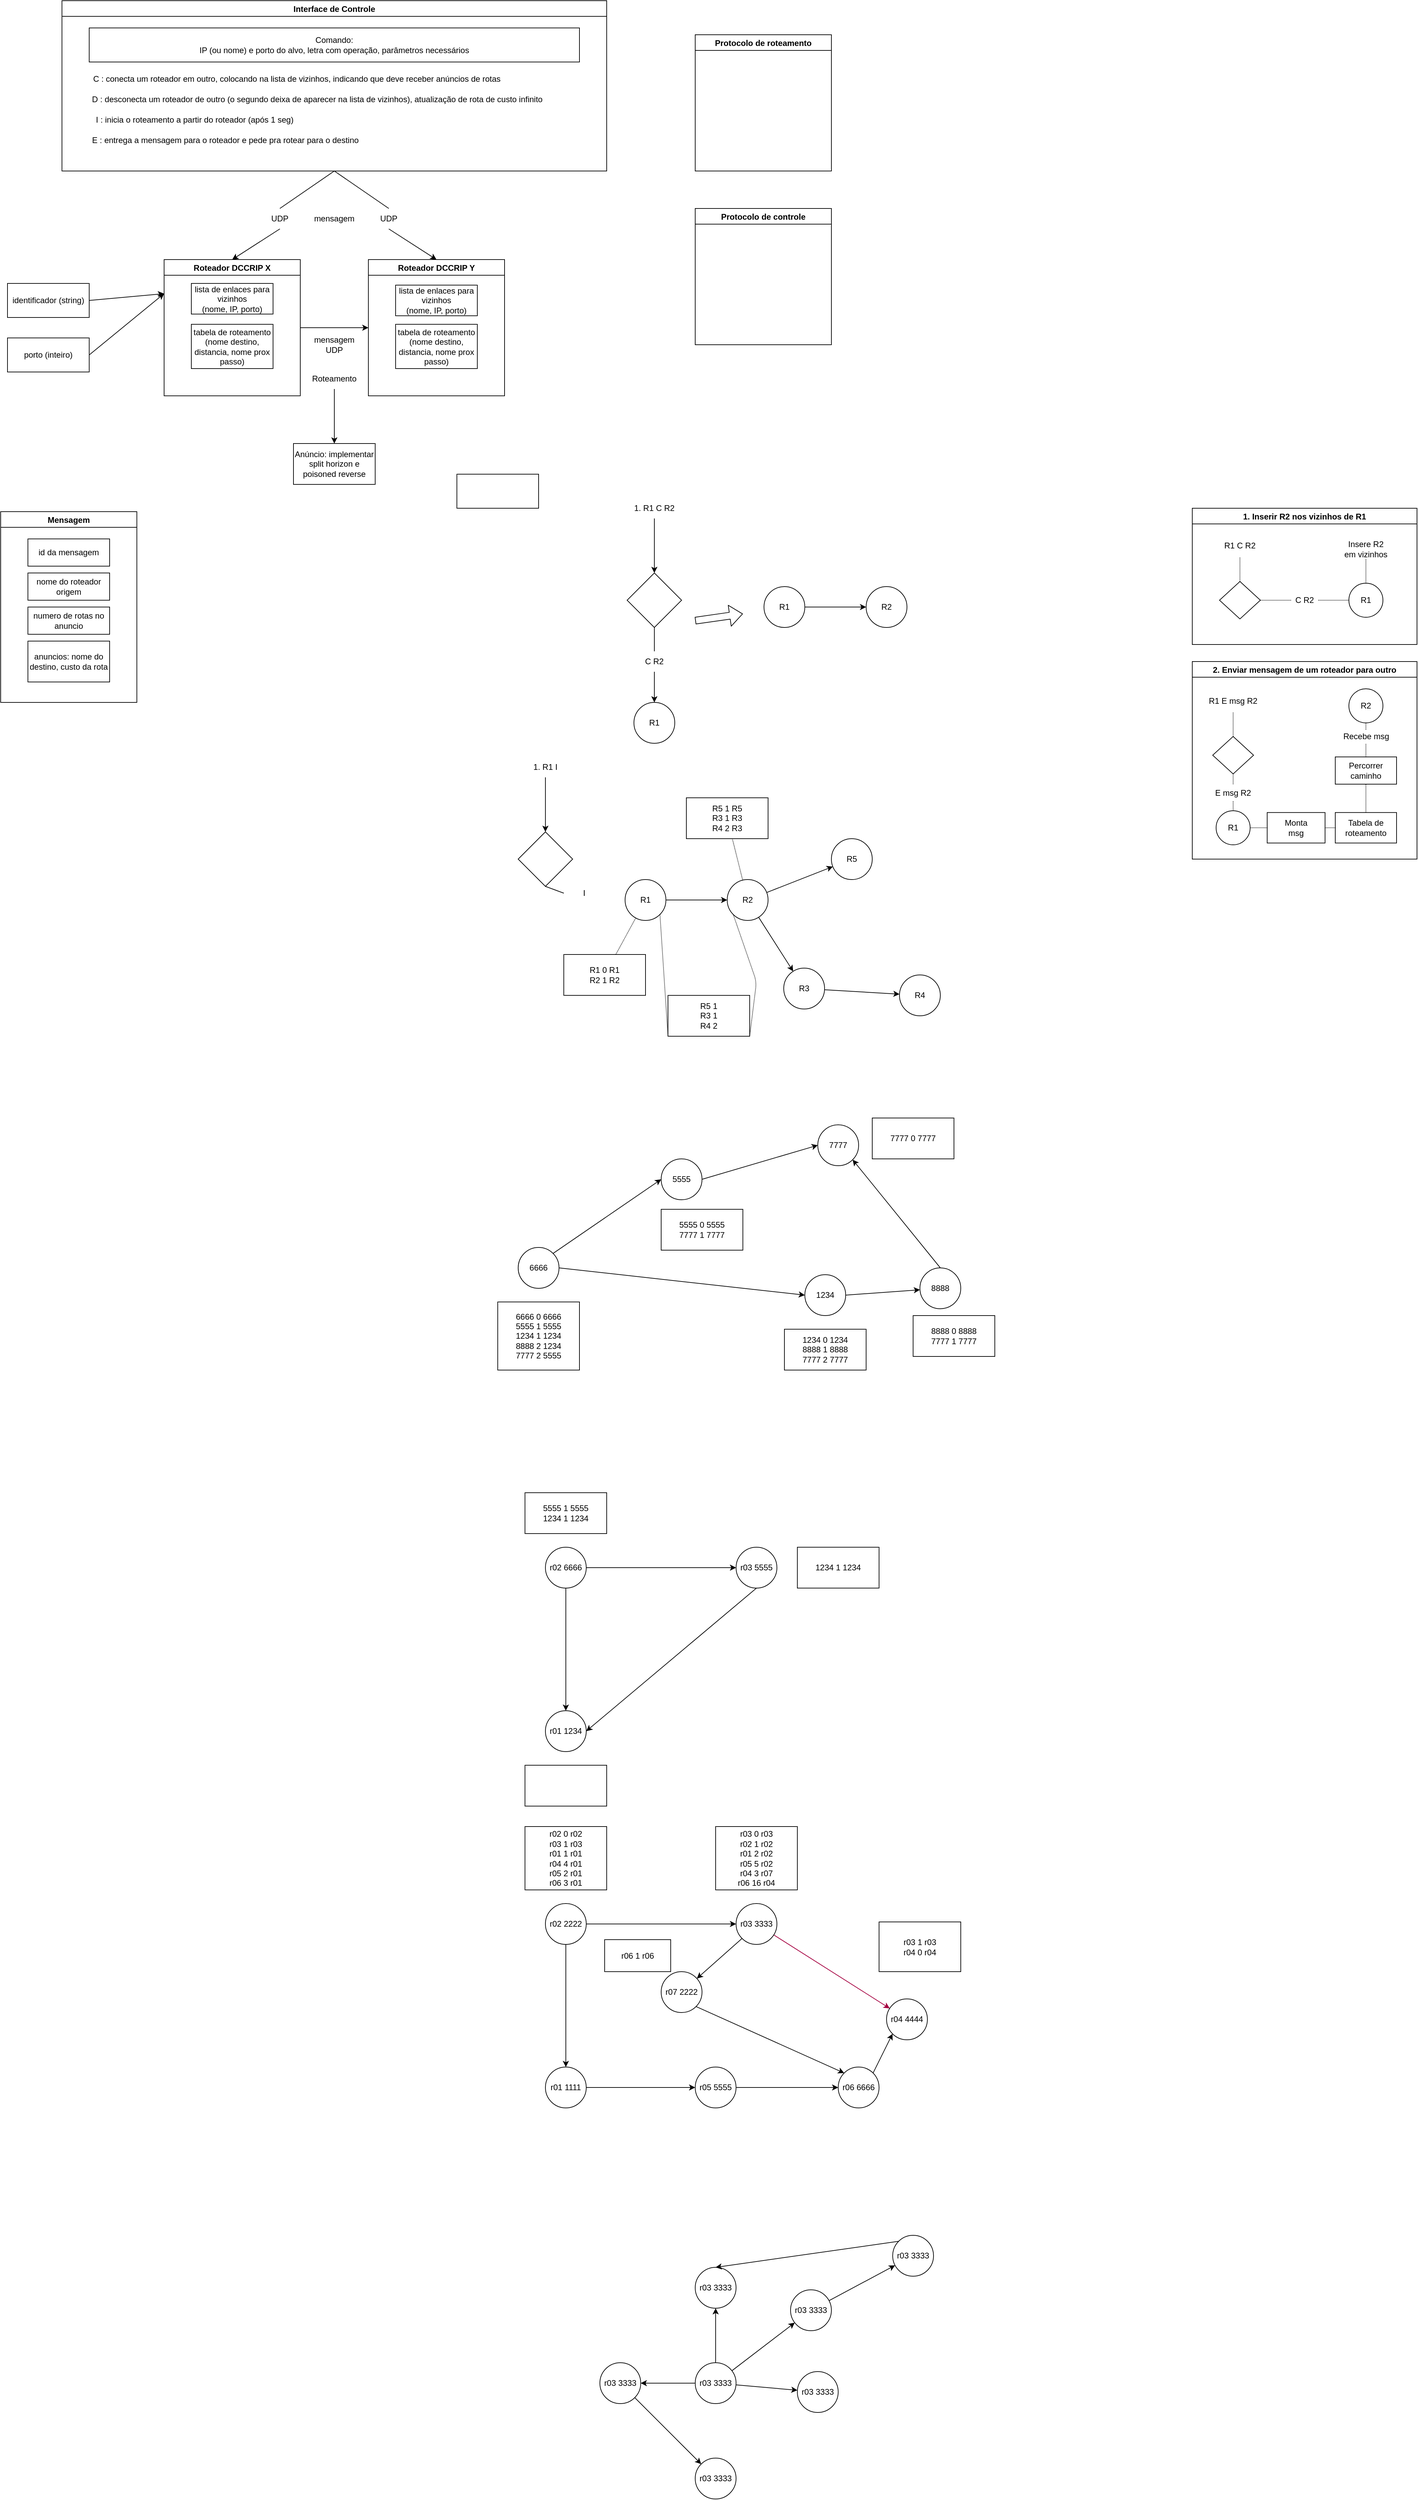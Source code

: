 <mxfile>
    <diagram id="mGNS0_z790fEsQeWo3U5" name="Página-1">
        <mxGraphModel dx="1586" dy="1655" grid="1" gridSize="10" guides="1" tooltips="1" connect="1" arrows="1" fold="1" page="1" pageScale="1" pageWidth="827" pageHeight="1169" math="0" shadow="0">
            <root>
                <mxCell id="0"/>
                <mxCell id="1" parent="0"/>
                <mxCell id="5" style="edgeStyle=none;html=1;exitX=0.5;exitY=1;exitDx=0;exitDy=0;entryX=0.5;entryY=0;entryDx=0;entryDy=0;startArrow=none;" parent="1" source="8" target="3" edge="1">
                    <mxGeometry relative="1" as="geometry"/>
                </mxCell>
                <mxCell id="6" style="edgeStyle=none;html=1;exitX=0.5;exitY=1;exitDx=0;exitDy=0;entryX=0.5;entryY=0;entryDx=0;entryDy=0;startArrow=none;" parent="1" source="10" target="4" edge="1">
                    <mxGeometry relative="1" as="geometry"/>
                </mxCell>
                <mxCell id="2" value="Interface de Controle" style="swimlane;" parent="1" vertex="1">
                    <mxGeometry y="-20" width="800" height="250" as="geometry"/>
                </mxCell>
                <mxCell id="37" value="C : conecta um roteador em outro, colocando na lista de vizinhos, indicando que deve receber anúncios de rotas" style="text;html=1;strokeColor=none;fillColor=none;align=center;verticalAlign=middle;whiteSpace=wrap;rounded=0;" parent="2" vertex="1">
                    <mxGeometry x="40" y="100" width="610" height="30" as="geometry"/>
                </mxCell>
                <mxCell id="38" value="D : desconecta um roteador de outro (o segundo deixa de aparecer na lista de vizinhos), atualização de rota de custo infinito" style="text;html=1;strokeColor=none;fillColor=none;align=center;verticalAlign=middle;whiteSpace=wrap;rounded=0;" parent="2" vertex="1">
                    <mxGeometry x="30" y="130" width="690" height="30" as="geometry"/>
                </mxCell>
                <mxCell id="39" value="I : inicia o roteamento a partir do roteador (após 1 seg)" style="text;html=1;strokeColor=none;fillColor=none;align=center;verticalAlign=middle;whiteSpace=wrap;rounded=0;" parent="2" vertex="1">
                    <mxGeometry x="30" y="160" width="330" height="30" as="geometry"/>
                </mxCell>
                <mxCell id="36" value="Comando:&lt;br&gt;IP (ou nome) e porto do alvo, letra com operação, parâmetros necessários" style="rounded=0;whiteSpace=wrap;html=1;" parent="2" vertex="1">
                    <mxGeometry x="40" y="40" width="720" height="50" as="geometry"/>
                </mxCell>
                <mxCell id="40" value="E : entrega a mensagem para o roteador e pede pra rotear para o destino" style="text;html=1;strokeColor=none;fillColor=none;align=center;verticalAlign=middle;whiteSpace=wrap;rounded=0;" parent="2" vertex="1">
                    <mxGeometry x="40" y="190" width="400" height="30" as="geometry"/>
                </mxCell>
                <mxCell id="12" style="edgeStyle=none;html=1;exitX=1;exitY=0.5;exitDx=0;exitDy=0;entryX=0;entryY=0.5;entryDx=0;entryDy=0;" parent="1" source="3" target="4" edge="1">
                    <mxGeometry relative="1" as="geometry"/>
                </mxCell>
                <mxCell id="3" value="Roteador DCCRIP X" style="swimlane;" parent="1" vertex="1">
                    <mxGeometry x="150" y="360" width="200" height="200" as="geometry"/>
                </mxCell>
                <mxCell id="21" value="lista de enlaces para vizinhos&lt;br&gt;(nome, IP, porto)" style="rounded=0;whiteSpace=wrap;html=1;" parent="3" vertex="1">
                    <mxGeometry x="40" y="35" width="120" height="45" as="geometry"/>
                </mxCell>
                <mxCell id="23" value="tabela de roteamento (nome destino, distancia, nome prox passo)" style="rounded=0;whiteSpace=wrap;html=1;" parent="3" vertex="1">
                    <mxGeometry x="40" y="95" width="120" height="65" as="geometry"/>
                </mxCell>
                <mxCell id="4" value="Roteador DCCRIP Y" style="swimlane;" parent="1" vertex="1">
                    <mxGeometry x="450" y="360" width="200" height="200" as="geometry"/>
                </mxCell>
                <mxCell id="22" value="lista de enlaces para vizinhos&lt;br&gt;(nome, IP, porto)" style="rounded=0;whiteSpace=wrap;html=1;" parent="4" vertex="1">
                    <mxGeometry x="40" y="37.5" width="120" height="45" as="geometry"/>
                </mxCell>
                <mxCell id="27" value="tabela de roteamento (nome destino, distancia, nome prox passo)" style="rounded=0;whiteSpace=wrap;html=1;" parent="4" vertex="1">
                    <mxGeometry x="40" y="95" width="120" height="65" as="geometry"/>
                </mxCell>
                <mxCell id="8" value="UDP" style="text;html=1;strokeColor=none;fillColor=none;align=center;verticalAlign=middle;whiteSpace=wrap;rounded=0;" parent="1" vertex="1">
                    <mxGeometry x="290" y="285" width="60" height="30" as="geometry"/>
                </mxCell>
                <mxCell id="9" value="" style="edgeStyle=none;html=1;exitX=0.5;exitY=1;exitDx=0;exitDy=0;entryX=0.5;entryY=0;entryDx=0;entryDy=0;endArrow=none;" parent="1" source="2" target="8" edge="1">
                    <mxGeometry relative="1" as="geometry">
                        <mxPoint x="400" y="230" as="sourcePoint"/>
                        <mxPoint x="250" y="360" as="targetPoint"/>
                    </mxGeometry>
                </mxCell>
                <mxCell id="10" value="UDP" style="text;html=1;strokeColor=none;fillColor=none;align=center;verticalAlign=middle;whiteSpace=wrap;rounded=0;" parent="1" vertex="1">
                    <mxGeometry x="450" y="285" width="60" height="30" as="geometry"/>
                </mxCell>
                <mxCell id="11" value="" style="edgeStyle=none;html=1;exitX=0.5;exitY=1;exitDx=0;exitDy=0;entryX=0.5;entryY=0;entryDx=0;entryDy=0;endArrow=none;" parent="1" source="2" target="10" edge="1">
                    <mxGeometry relative="1" as="geometry">
                        <mxPoint x="400" y="230" as="sourcePoint"/>
                        <mxPoint x="550" y="360" as="targetPoint"/>
                    </mxGeometry>
                </mxCell>
                <mxCell id="13" value="Mensagem" style="swimlane;" parent="1" vertex="1">
                    <mxGeometry x="-90" y="730" width="200" height="280" as="geometry"/>
                </mxCell>
                <mxCell id="14" value="id da mensagem" style="rounded=0;whiteSpace=wrap;html=1;" parent="13" vertex="1">
                    <mxGeometry x="40" y="40" width="120" height="40" as="geometry"/>
                </mxCell>
                <mxCell id="31" value="nome do roteador origem" style="rounded=0;whiteSpace=wrap;html=1;" parent="13" vertex="1">
                    <mxGeometry x="40" y="90" width="120" height="40" as="geometry"/>
                </mxCell>
                <mxCell id="32" value="numero de rotas no anuncio" style="rounded=0;whiteSpace=wrap;html=1;" parent="13" vertex="1">
                    <mxGeometry x="40" y="140" width="120" height="40" as="geometry"/>
                </mxCell>
                <mxCell id="33" value="anuncios: nome do destino, custo da rota" style="rounded=0;whiteSpace=wrap;html=1;" parent="13" vertex="1">
                    <mxGeometry x="40" y="190" width="120" height="60" as="geometry"/>
                </mxCell>
                <mxCell id="25" style="edgeStyle=none;html=1;exitX=1;exitY=0.5;exitDx=0;exitDy=0;entryX=0;entryY=0.25;entryDx=0;entryDy=0;" parent="1" source="16" target="3" edge="1">
                    <mxGeometry relative="1" as="geometry"/>
                </mxCell>
                <mxCell id="16" value="identificador (string)" style="rounded=0;whiteSpace=wrap;html=1;" parent="1" vertex="1">
                    <mxGeometry x="-80" y="395" width="120" height="50" as="geometry"/>
                </mxCell>
                <mxCell id="26" style="edgeStyle=none;html=1;exitX=1;exitY=0.5;exitDx=0;exitDy=0;entryX=0;entryY=0.25;entryDx=0;entryDy=0;" parent="1" source="17" target="3" edge="1">
                    <mxGeometry relative="1" as="geometry">
                        <mxPoint x="110" y="470" as="targetPoint"/>
                    </mxGeometry>
                </mxCell>
                <mxCell id="17" value="porto (inteiro)" style="rounded=0;whiteSpace=wrap;html=1;" parent="1" vertex="1">
                    <mxGeometry x="-80" y="475" width="120" height="50" as="geometry"/>
                </mxCell>
                <mxCell id="18" value="mensagem" style="text;html=1;strokeColor=none;fillColor=none;align=center;verticalAlign=middle;whiteSpace=wrap;rounded=0;" parent="1" vertex="1">
                    <mxGeometry x="360" y="285" width="80" height="30" as="geometry"/>
                </mxCell>
                <mxCell id="19" value="mensagem&lt;br&gt;UDP" style="text;html=1;strokeColor=none;fillColor=none;align=center;verticalAlign=middle;whiteSpace=wrap;rounded=0;" parent="1" vertex="1">
                    <mxGeometry x="360" y="470" width="80" height="30" as="geometry"/>
                </mxCell>
                <mxCell id="29" style="edgeStyle=none;html=1;exitX=0.5;exitY=1;exitDx=0;exitDy=0;entryX=0.5;entryY=0;entryDx=0;entryDy=0;" parent="1" source="28" target="30" edge="1">
                    <mxGeometry relative="1" as="geometry">
                        <mxPoint x="400" y="650" as="targetPoint"/>
                    </mxGeometry>
                </mxCell>
                <mxCell id="28" value="Roteamento" style="text;html=1;strokeColor=none;fillColor=none;align=center;verticalAlign=middle;whiteSpace=wrap;rounded=0;" parent="1" vertex="1">
                    <mxGeometry x="370" y="520" width="60" height="30" as="geometry"/>
                </mxCell>
                <mxCell id="30" value="Anúncio: implementar split horizon e poisoned reverse" style="rounded=0;whiteSpace=wrap;html=1;" parent="1" vertex="1">
                    <mxGeometry x="340" y="630" width="120" height="60" as="geometry"/>
                </mxCell>
                <mxCell id="34" value="Protocolo de roteamento" style="swimlane;" parent="1" vertex="1">
                    <mxGeometry x="930" y="30" width="200" height="200" as="geometry"/>
                </mxCell>
                <mxCell id="35" value="Protocolo de controle" style="swimlane;" parent="1" vertex="1">
                    <mxGeometry x="930" y="285" width="200" height="200" as="geometry"/>
                </mxCell>
                <mxCell id="51" value="" style="rounded=0;whiteSpace=wrap;html=1;" parent="1" vertex="1">
                    <mxGeometry x="580" y="675" width="120" height="50" as="geometry"/>
                </mxCell>
                <mxCell id="52" value="R1" style="ellipse;whiteSpace=wrap;html=1;aspect=fixed;" parent="1" vertex="1">
                    <mxGeometry x="840" y="1010" width="60" height="60" as="geometry"/>
                </mxCell>
                <mxCell id="57" style="edgeStyle=none;html=1;exitX=0.5;exitY=1;exitDx=0;exitDy=0;entryX=0.5;entryY=0;entryDx=0;entryDy=0;startArrow=none;" parent="1" source="60" target="52" edge="1">
                    <mxGeometry relative="1" as="geometry"/>
                </mxCell>
                <mxCell id="54" value="" style="rhombus;whiteSpace=wrap;html=1;" parent="1" vertex="1">
                    <mxGeometry x="830" y="820" width="80" height="80" as="geometry"/>
                </mxCell>
                <mxCell id="59" style="edgeStyle=none;html=1;exitX=0.5;exitY=1;exitDx=0;exitDy=0;entryX=0.5;entryY=0;entryDx=0;entryDy=0;" parent="1" source="56" target="54" edge="1">
                    <mxGeometry relative="1" as="geometry"/>
                </mxCell>
                <mxCell id="56" value="1. R1 C R2" style="text;html=1;strokeColor=none;fillColor=none;align=center;verticalAlign=middle;whiteSpace=wrap;rounded=0;" parent="1" vertex="1">
                    <mxGeometry x="830" y="710" width="80" height="30" as="geometry"/>
                </mxCell>
                <mxCell id="60" value="C R2" style="text;html=1;strokeColor=none;fillColor=none;align=center;verticalAlign=middle;whiteSpace=wrap;rounded=0;" parent="1" vertex="1">
                    <mxGeometry x="840" y="935" width="60" height="30" as="geometry"/>
                </mxCell>
                <mxCell id="61" value="" style="edgeStyle=none;html=1;exitX=0.5;exitY=1;exitDx=0;exitDy=0;entryX=0.5;entryY=0;entryDx=0;entryDy=0;endArrow=none;" parent="1" source="54" target="60" edge="1">
                    <mxGeometry relative="1" as="geometry">
                        <mxPoint x="870" y="900" as="sourcePoint"/>
                        <mxPoint x="870" y="1010" as="targetPoint"/>
                    </mxGeometry>
                </mxCell>
                <mxCell id="63" style="edgeStyle=none;html=1;exitX=1;exitY=0.5;exitDx=0;exitDy=0;entryX=0;entryY=0.5;entryDx=0;entryDy=0;" parent="1" source="64" target="67" edge="1">
                    <mxGeometry relative="1" as="geometry"/>
                </mxCell>
                <mxCell id="64" value="R1" style="ellipse;whiteSpace=wrap;html=1;aspect=fixed;" parent="1" vertex="1">
                    <mxGeometry x="1031" y="840" width="60" height="60" as="geometry"/>
                </mxCell>
                <mxCell id="67" value="R2" style="ellipse;whiteSpace=wrap;html=1;aspect=fixed;" parent="1" vertex="1">
                    <mxGeometry x="1181" y="840" width="60" height="60" as="geometry"/>
                </mxCell>
                <mxCell id="72" value="" style="shape=flexArrow;endArrow=classic;html=1;" parent="1" edge="1">
                    <mxGeometry width="50" height="50" relative="1" as="geometry">
                        <mxPoint x="930" y="890" as="sourcePoint"/>
                        <mxPoint x="1000" y="880" as="targetPoint"/>
                    </mxGeometry>
                </mxCell>
                <mxCell id="74" style="edgeStyle=none;html=1;exitX=1;exitY=0.5;exitDx=0;exitDy=0;entryX=0;entryY=0.5;entryDx=0;entryDy=0;" parent="1" source="75" target="76" edge="1">
                    <mxGeometry relative="1" as="geometry"/>
                </mxCell>
                <mxCell id="95" value="" style="edgeStyle=none;html=1;dashed=1;dashPattern=1 1;endArrow=none;endFill=0;" parent="1" source="75" target="94" edge="1">
                    <mxGeometry relative="1" as="geometry"/>
                </mxCell>
                <mxCell id="75" value="R1" style="ellipse;whiteSpace=wrap;html=1;aspect=fixed;" parent="1" vertex="1">
                    <mxGeometry x="827" y="1270" width="60" height="60" as="geometry"/>
                </mxCell>
                <mxCell id="78" value="" style="edgeStyle=none;html=1;" parent="1" source="76" target="77" edge="1">
                    <mxGeometry relative="1" as="geometry"/>
                </mxCell>
                <mxCell id="80" value="" style="edgeStyle=none;html=1;" parent="1" source="76" target="79" edge="1">
                    <mxGeometry relative="1" as="geometry"/>
                </mxCell>
                <mxCell id="97" value="" style="edgeStyle=none;html=1;dashed=1;dashPattern=1 1;endArrow=none;endFill=0;" parent="1" source="76" target="96" edge="1">
                    <mxGeometry relative="1" as="geometry"/>
                </mxCell>
                <mxCell id="98" style="edgeStyle=none;html=1;exitX=0;exitY=1;exitDx=0;exitDy=0;entryX=1;entryY=1;entryDx=0;entryDy=0;dashed=1;dashPattern=1 1;endArrow=none;endFill=0;startArrow=none;" parent="1" source="99" target="75" edge="1">
                    <mxGeometry relative="1" as="geometry">
                        <Array as="points"/>
                    </mxGeometry>
                </mxCell>
                <mxCell id="76" value="R2" style="ellipse;whiteSpace=wrap;html=1;aspect=fixed;" parent="1" vertex="1">
                    <mxGeometry x="977" y="1270" width="60" height="60" as="geometry"/>
                </mxCell>
                <mxCell id="82" value="" style="edgeStyle=none;html=1;" parent="1" source="77" target="81" edge="1">
                    <mxGeometry relative="1" as="geometry"/>
                </mxCell>
                <mxCell id="77" value="R3" style="ellipse;whiteSpace=wrap;html=1;aspect=fixed;" parent="1" vertex="1">
                    <mxGeometry x="1060" y="1400" width="60" height="60" as="geometry"/>
                </mxCell>
                <mxCell id="79" value="R5" style="ellipse;whiteSpace=wrap;html=1;aspect=fixed;" parent="1" vertex="1">
                    <mxGeometry x="1130" y="1210" width="60" height="60" as="geometry"/>
                </mxCell>
                <mxCell id="81" value="R4" style="ellipse;whiteSpace=wrap;html=1;aspect=fixed;" parent="1" vertex="1">
                    <mxGeometry x="1230" y="1410" width="60" height="60" as="geometry"/>
                </mxCell>
                <mxCell id="86" value="" style="rhombus;whiteSpace=wrap;html=1;" parent="1" vertex="1">
                    <mxGeometry x="670" y="1200" width="80" height="80" as="geometry"/>
                </mxCell>
                <mxCell id="87" style="edgeStyle=none;html=1;exitX=0.5;exitY=1;exitDx=0;exitDy=0;entryX=0.5;entryY=0;entryDx=0;entryDy=0;" parent="1" source="88" target="86" edge="1">
                    <mxGeometry relative="1" as="geometry"/>
                </mxCell>
                <mxCell id="88" value="1. R1 I" style="text;html=1;strokeColor=none;fillColor=none;align=center;verticalAlign=middle;whiteSpace=wrap;rounded=0;" parent="1" vertex="1">
                    <mxGeometry x="670" y="1090" width="80" height="30" as="geometry"/>
                </mxCell>
                <mxCell id="90" value="I" style="text;html=1;strokeColor=none;fillColor=none;align=center;verticalAlign=middle;whiteSpace=wrap;rounded=0;" parent="1" vertex="1">
                    <mxGeometry x="737" y="1275" width="60" height="30" as="geometry"/>
                </mxCell>
                <mxCell id="91" value="" style="edgeStyle=none;html=1;exitX=0.5;exitY=1;exitDx=0;exitDy=0;entryX=0;entryY=0.5;entryDx=0;entryDy=0;endArrow=none;" parent="1" source="86" target="90" edge="1">
                    <mxGeometry relative="1" as="geometry">
                        <mxPoint x="710" y="1280" as="sourcePoint"/>
                        <mxPoint x="827" y="1300" as="targetPoint"/>
                    </mxGeometry>
                </mxCell>
                <mxCell id="94" value="R1 0 R1&lt;br&gt;R2 1 R2" style="whiteSpace=wrap;html=1;" parent="1" vertex="1">
                    <mxGeometry x="737" y="1380" width="120" height="60" as="geometry"/>
                </mxCell>
                <mxCell id="96" value="R5 1 R5&lt;br&gt;R3 1 R3&lt;br&gt;R4 2 R3" style="whiteSpace=wrap;html=1;" parent="1" vertex="1">
                    <mxGeometry x="917" y="1150" width="120" height="60" as="geometry"/>
                </mxCell>
                <mxCell id="99" value="R5 1&lt;br&gt;R3 1&lt;br&gt;R4 2" style="whiteSpace=wrap;html=1;" parent="1" vertex="1">
                    <mxGeometry x="890" y="1440" width="120" height="60" as="geometry"/>
                </mxCell>
                <mxCell id="100" value="" style="edgeStyle=none;html=1;exitX=0;exitY=1;exitDx=0;exitDy=0;entryX=1;entryY=1;entryDx=0;entryDy=0;dashed=1;dashPattern=1 1;endArrow=none;endFill=0;" parent="1" source="76" target="99" edge="1">
                    <mxGeometry relative="1" as="geometry">
                        <mxPoint x="985.787" y="1321.213" as="sourcePoint"/>
                        <mxPoint x="878.213" y="1321.213" as="targetPoint"/>
                        <Array as="points">
                            <mxPoint x="1020" y="1420"/>
                        </Array>
                    </mxGeometry>
                </mxCell>
                <mxCell id="104" value="1. Inserir R2 nos vizinhos de R1" style="swimlane;" parent="1" vertex="1">
                    <mxGeometry x="1660" y="725" width="330" height="200" as="geometry"/>
                </mxCell>
                <mxCell id="115" style="edgeStyle=none;html=1;exitX=1;exitY=0.5;exitDx=0;exitDy=0;entryX=0;entryY=0.5;entryDx=0;entryDy=0;dashed=1;dashPattern=1 1;endArrow=none;endFill=0;startArrow=none;" parent="104" source="116" target="114" edge="1">
                    <mxGeometry relative="1" as="geometry"/>
                </mxCell>
                <mxCell id="112" value="" style="rhombus;whiteSpace=wrap;html=1;" parent="104" vertex="1">
                    <mxGeometry x="40" y="107.5" width="60" height="55" as="geometry"/>
                </mxCell>
                <mxCell id="113" style="edgeStyle=none;html=1;exitX=0.5;exitY=1;exitDx=0;exitDy=0;entryX=0.5;entryY=0;entryDx=0;entryDy=0;dashed=1;dashPattern=1 1;endArrow=none;endFill=0;" parent="104" source="107" target="112" edge="1">
                    <mxGeometry relative="1" as="geometry">
                        <mxPoint x="70" y="82.5" as="sourcePoint"/>
                    </mxGeometry>
                </mxCell>
                <mxCell id="119" style="edgeStyle=none;html=1;exitX=0.5;exitY=0;exitDx=0;exitDy=0;entryX=0.5;entryY=1;entryDx=0;entryDy=0;dashed=1;dashPattern=1 1;endArrow=none;endFill=0;" parent="104" source="114" target="118" edge="1">
                    <mxGeometry relative="1" as="geometry"/>
                </mxCell>
                <mxCell id="114" value="R1" style="ellipse;whiteSpace=wrap;html=1;aspect=fixed;" parent="104" vertex="1">
                    <mxGeometry x="230" y="110" width="50" height="50" as="geometry"/>
                </mxCell>
                <mxCell id="107" value="R1 C R2" style="text;html=1;strokeColor=none;fillColor=none;align=center;verticalAlign=middle;whiteSpace=wrap;rounded=0;" parent="104" vertex="1">
                    <mxGeometry x="30" y="37.5" width="80" height="35" as="geometry"/>
                </mxCell>
                <mxCell id="116" value="C R2" style="text;html=1;strokeColor=none;fillColor=none;align=center;verticalAlign=middle;whiteSpace=wrap;rounded=0;" parent="104" vertex="1">
                    <mxGeometry x="145" y="120" width="40" height="30" as="geometry"/>
                </mxCell>
                <mxCell id="117" value="" style="edgeStyle=none;html=1;exitX=1;exitY=0.5;exitDx=0;exitDy=0;entryX=0;entryY=0.5;entryDx=0;entryDy=0;dashed=1;dashPattern=1 1;endArrow=none;endFill=0;" parent="104" source="112" target="116" edge="1">
                    <mxGeometry relative="1" as="geometry">
                        <mxPoint x="1710" y="870" as="sourcePoint"/>
                        <mxPoint x="1790.0" y="870" as="targetPoint"/>
                    </mxGeometry>
                </mxCell>
                <mxCell id="118" value="Insere R2 em vizinhos" style="text;html=1;strokeColor=none;fillColor=none;align=center;verticalAlign=middle;whiteSpace=wrap;rounded=0;" parent="104" vertex="1">
                    <mxGeometry x="220" y="45" width="70" height="30" as="geometry"/>
                </mxCell>
                <mxCell id="105" value="2. Enviar mensagem de um roteador para outro" style="swimlane;" parent="1" vertex="1">
                    <mxGeometry x="1660" y="950" width="330" height="290" as="geometry"/>
                </mxCell>
                <mxCell id="140" value="" style="edgeStyle=none;html=1;dashed=1;dashPattern=1 1;endArrow=none;endFill=0;" parent="105" source="120" target="139" edge="1">
                    <mxGeometry relative="1" as="geometry"/>
                </mxCell>
                <mxCell id="120" value="R1" style="ellipse;whiteSpace=wrap;html=1;aspect=fixed;" parent="105" vertex="1">
                    <mxGeometry x="35" y="219" width="50" height="50" as="geometry"/>
                </mxCell>
                <mxCell id="121" value="R2" style="ellipse;whiteSpace=wrap;html=1;aspect=fixed;" parent="105" vertex="1">
                    <mxGeometry x="230" y="40" width="50" height="50" as="geometry"/>
                </mxCell>
                <mxCell id="128" style="edgeStyle=none;html=1;exitX=0.5;exitY=1;exitDx=0;exitDy=0;entryX=0.5;entryY=0;entryDx=0;entryDy=0;dashed=1;dashPattern=1 1;endArrow=none;endFill=0;startArrow=none;" parent="105" source="129" target="120" edge="1">
                    <mxGeometry relative="1" as="geometry"/>
                </mxCell>
                <mxCell id="125" value="" style="rhombus;whiteSpace=wrap;html=1;" parent="105" vertex="1">
                    <mxGeometry x="30" y="110" width="60" height="55" as="geometry"/>
                </mxCell>
                <mxCell id="126" style="edgeStyle=none;html=1;exitX=0.5;exitY=1;exitDx=0;exitDy=0;entryX=0.5;entryY=0;entryDx=0;entryDy=0;dashed=1;dashPattern=1 1;endArrow=none;endFill=0;" parent="105" source="127" target="125" edge="1">
                    <mxGeometry relative="1" as="geometry">
                        <mxPoint x="-1600" y="-640" as="sourcePoint"/>
                    </mxGeometry>
                </mxCell>
                <mxCell id="127" value="R1 E msg R2" style="text;html=1;strokeColor=none;fillColor=none;align=center;verticalAlign=middle;whiteSpace=wrap;rounded=0;" parent="105" vertex="1">
                    <mxGeometry x="20" y="40" width="80" height="35" as="geometry"/>
                </mxCell>
                <mxCell id="129" value="E msg R2" style="text;html=1;strokeColor=none;fillColor=none;align=center;verticalAlign=middle;whiteSpace=wrap;rounded=0;" parent="105" vertex="1">
                    <mxGeometry x="20" y="180" width="80" height="25" as="geometry"/>
                </mxCell>
                <mxCell id="130" value="" style="edgeStyle=none;html=1;exitX=0.5;exitY=1;exitDx=0;exitDy=0;entryX=0.5;entryY=0;entryDx=0;entryDy=0;dashed=1;dashPattern=1 1;endArrow=none;endFill=0;" parent="105" source="125" target="129" edge="1">
                    <mxGeometry relative="1" as="geometry">
                        <mxPoint x="1720" y="1115" as="sourcePoint"/>
                        <mxPoint x="1720" y="1169" as="targetPoint"/>
                    </mxGeometry>
                </mxCell>
                <mxCell id="137" value="" style="edgeStyle=none;html=1;dashed=1;dashPattern=1 1;endArrow=none;endFill=0;" parent="105" source="135" target="136" edge="1">
                    <mxGeometry relative="1" as="geometry"/>
                </mxCell>
                <mxCell id="135" value="Tabela de roteamento" style="rounded=0;whiteSpace=wrap;html=1;" parent="105" vertex="1">
                    <mxGeometry x="210" y="221.63" width="90" height="44.75" as="geometry"/>
                </mxCell>
                <mxCell id="142" style="edgeStyle=none;html=1;exitX=0.5;exitY=0;exitDx=0;exitDy=0;entryX=0.5;entryY=1;entryDx=0;entryDy=0;dashed=1;dashPattern=1 1;endArrow=none;endFill=0;startArrow=none;" parent="105" source="143" target="121" edge="1">
                    <mxGeometry relative="1" as="geometry"/>
                </mxCell>
                <mxCell id="136" value="Percorrer caminho" style="whiteSpace=wrap;html=1;rounded=0;" parent="105" vertex="1">
                    <mxGeometry x="210" y="140" width="90" height="40" as="geometry"/>
                </mxCell>
                <mxCell id="141" style="edgeStyle=none;html=1;exitX=1;exitY=0.5;exitDx=0;exitDy=0;entryX=0;entryY=0.5;entryDx=0;entryDy=0;dashed=1;dashPattern=1 1;endArrow=none;endFill=0;" parent="105" source="139" target="135" edge="1">
                    <mxGeometry relative="1" as="geometry"/>
                </mxCell>
                <mxCell id="139" value="Monta &lt;br&gt;msg" style="whiteSpace=wrap;html=1;" parent="105" vertex="1">
                    <mxGeometry x="110" y="221.63" width="85" height="44.75" as="geometry"/>
                </mxCell>
                <mxCell id="143" value="Recebe msg" style="text;html=1;strokeColor=none;fillColor=none;align=center;verticalAlign=middle;whiteSpace=wrap;rounded=0;" parent="105" vertex="1">
                    <mxGeometry x="217.5" y="100" width="75" height="20" as="geometry"/>
                </mxCell>
                <mxCell id="144" value="" style="edgeStyle=none;html=1;exitX=0.5;exitY=0;exitDx=0;exitDy=0;entryX=0.5;entryY=1;entryDx=0;entryDy=0;dashed=1;dashPattern=1 1;endArrow=none;endFill=0;" parent="105" source="136" target="143" edge="1">
                    <mxGeometry relative="1" as="geometry">
                        <mxPoint x="1915" y="1090" as="sourcePoint"/>
                        <mxPoint x="1915" y="1040" as="targetPoint"/>
                    </mxGeometry>
                </mxCell>
                <mxCell id="151" style="edgeStyle=none;html=1;exitX=1;exitY=0;exitDx=0;exitDy=0;entryX=0;entryY=0.5;entryDx=0;entryDy=0;" parent="1" source="145" target="146" edge="1">
                    <mxGeometry relative="1" as="geometry"/>
                </mxCell>
                <mxCell id="153" style="edgeStyle=none;html=1;exitX=1;exitY=0.5;exitDx=0;exitDy=0;entryX=0;entryY=0.5;entryDx=0;entryDy=0;" parent="1" source="145" target="147" edge="1">
                    <mxGeometry relative="1" as="geometry"/>
                </mxCell>
                <mxCell id="145" value="6666" style="ellipse;whiteSpace=wrap;html=1;aspect=fixed;" parent="1" vertex="1">
                    <mxGeometry x="670" y="1810" width="60" height="60" as="geometry"/>
                </mxCell>
                <mxCell id="155" style="edgeStyle=none;html=1;exitX=1;exitY=0.5;exitDx=0;exitDy=0;entryX=0;entryY=0.5;entryDx=0;entryDy=0;" parent="1" source="146" target="154" edge="1">
                    <mxGeometry relative="1" as="geometry"/>
                </mxCell>
                <mxCell id="146" value="5555" style="ellipse;whiteSpace=wrap;html=1;aspect=fixed;" parent="1" vertex="1">
                    <mxGeometry x="880" y="1680" width="60" height="60" as="geometry"/>
                </mxCell>
                <mxCell id="157" style="edgeStyle=none;html=1;exitX=1;exitY=0.5;exitDx=0;exitDy=0;" parent="1" source="147" target="156" edge="1">
                    <mxGeometry relative="1" as="geometry"/>
                </mxCell>
                <mxCell id="147" value="1234" style="ellipse;whiteSpace=wrap;html=1;aspect=fixed;" parent="1" vertex="1">
                    <mxGeometry x="1091" y="1850" width="60" height="60" as="geometry"/>
                </mxCell>
                <mxCell id="148" value="6666 0 6666&lt;br&gt;5555 1 5555&lt;br&gt;1234 1 1234&lt;br&gt;8888 2 1234&lt;br&gt;7777 2 5555" style="rounded=0;whiteSpace=wrap;html=1;" parent="1" vertex="1">
                    <mxGeometry x="640" y="1890" width="120" height="100" as="geometry"/>
                </mxCell>
                <mxCell id="149" value="5555 0 5555&lt;br&gt;7777 1 7777" style="rounded=0;whiteSpace=wrap;html=1;" parent="1" vertex="1">
                    <mxGeometry x="880" y="1754" width="120" height="60" as="geometry"/>
                </mxCell>
                <mxCell id="150" value="1234 0 1234&lt;br&gt;8888 1 8888&lt;br&gt;7777 2 7777" style="rounded=0;whiteSpace=wrap;html=1;" parent="1" vertex="1">
                    <mxGeometry x="1061" y="1930" width="120" height="60" as="geometry"/>
                </mxCell>
                <mxCell id="154" value="7777" style="ellipse;whiteSpace=wrap;html=1;aspect=fixed;" parent="1" vertex="1">
                    <mxGeometry x="1110" y="1630" width="60" height="60" as="geometry"/>
                </mxCell>
                <mxCell id="158" style="edgeStyle=none;html=1;exitX=0.5;exitY=0;exitDx=0;exitDy=0;entryX=1;entryY=1;entryDx=0;entryDy=0;" parent="1" source="156" target="154" edge="1">
                    <mxGeometry relative="1" as="geometry"/>
                </mxCell>
                <mxCell id="156" value="8888" style="ellipse;whiteSpace=wrap;html=1;aspect=fixed;" parent="1" vertex="1">
                    <mxGeometry x="1260" y="1840" width="60" height="60" as="geometry"/>
                </mxCell>
                <mxCell id="159" value="8888 0 8888&lt;br&gt;7777 1 7777" style="rounded=0;whiteSpace=wrap;html=1;" parent="1" vertex="1">
                    <mxGeometry x="1250" y="1910" width="120" height="60" as="geometry"/>
                </mxCell>
                <mxCell id="160" value="7777 0 7777" style="rounded=0;whiteSpace=wrap;html=1;" parent="1" vertex="1">
                    <mxGeometry x="1190" y="1620" width="120" height="60" as="geometry"/>
                </mxCell>
                <mxCell id="164" style="edgeStyle=none;html=1;exitX=1;exitY=0.5;exitDx=0;exitDy=0;entryX=0;entryY=0.5;entryDx=0;entryDy=0;" parent="1" source="161" target="162" edge="1">
                    <mxGeometry relative="1" as="geometry"/>
                </mxCell>
                <mxCell id="165" style="edgeStyle=none;html=1;exitX=0.5;exitY=1;exitDx=0;exitDy=0;entryX=0.5;entryY=0;entryDx=0;entryDy=0;" parent="1" source="161" target="163" edge="1">
                    <mxGeometry relative="1" as="geometry"/>
                </mxCell>
                <mxCell id="161" value="r02 6666" style="ellipse;whiteSpace=wrap;html=1;aspect=fixed;" parent="1" vertex="1">
                    <mxGeometry x="710" y="2250" width="60" height="60" as="geometry"/>
                </mxCell>
                <mxCell id="166" style="edgeStyle=none;html=1;exitX=0.5;exitY=1;exitDx=0;exitDy=0;entryX=1;entryY=0.5;entryDx=0;entryDy=0;" parent="1" source="162" target="163" edge="1">
                    <mxGeometry relative="1" as="geometry"/>
                </mxCell>
                <mxCell id="162" value="r03 5555" style="ellipse;whiteSpace=wrap;html=1;aspect=fixed;" parent="1" vertex="1">
                    <mxGeometry x="990" y="2250" width="60" height="60" as="geometry"/>
                </mxCell>
                <mxCell id="163" value="r01 1234" style="ellipse;whiteSpace=wrap;html=1;aspect=fixed;" parent="1" vertex="1">
                    <mxGeometry x="710" y="2490" width="60" height="60" as="geometry"/>
                </mxCell>
                <mxCell id="167" value="5555 1 5555&lt;br&gt;1234 1 1234" style="rounded=0;whiteSpace=wrap;html=1;" parent="1" vertex="1">
                    <mxGeometry x="680" y="2170" width="120" height="60" as="geometry"/>
                </mxCell>
                <mxCell id="168" value="1234 1 1234" style="rounded=0;whiteSpace=wrap;html=1;" parent="1" vertex="1">
                    <mxGeometry x="1080" y="2250" width="120" height="60" as="geometry"/>
                </mxCell>
                <mxCell id="169" value="" style="rounded=0;whiteSpace=wrap;html=1;" parent="1" vertex="1">
                    <mxGeometry x="680" y="2570" width="120" height="60" as="geometry"/>
                </mxCell>
                <mxCell id="170" style="edgeStyle=none;html=1;exitX=1;exitY=0.5;exitDx=0;exitDy=0;entryX=0;entryY=0.5;entryDx=0;entryDy=0;" parent="1" source="172" target="174" edge="1">
                    <mxGeometry relative="1" as="geometry"/>
                </mxCell>
                <mxCell id="171" style="edgeStyle=none;html=1;exitX=0.5;exitY=1;exitDx=0;exitDy=0;entryX=0.5;entryY=0;entryDx=0;entryDy=0;" parent="1" source="172" target="175" edge="1">
                    <mxGeometry relative="1" as="geometry"/>
                </mxCell>
                <mxCell id="172" value="r02 2222" style="ellipse;whiteSpace=wrap;html=1;aspect=fixed;" parent="1" vertex="1">
                    <mxGeometry x="710" y="2773" width="60" height="60" as="geometry"/>
                </mxCell>
                <mxCell id="181" value="" style="edgeStyle=none;html=1;fillColor=#d80073;strokeColor=#A50040;" parent="1" source="174" target="180" edge="1">
                    <mxGeometry relative="1" as="geometry"/>
                </mxCell>
                <mxCell id="191" style="edgeStyle=none;html=1;exitX=0;exitY=1;exitDx=0;exitDy=0;" edge="1" parent="1" source="174" target="189">
                    <mxGeometry relative="1" as="geometry"/>
                </mxCell>
                <mxCell id="174" value="r03 3333" style="ellipse;whiteSpace=wrap;html=1;aspect=fixed;" parent="1" vertex="1">
                    <mxGeometry x="990" y="2773" width="60" height="60" as="geometry"/>
                </mxCell>
                <mxCell id="184" value="" style="edgeStyle=none;html=1;" parent="1" source="175" target="183" edge="1">
                    <mxGeometry relative="1" as="geometry"/>
                </mxCell>
                <mxCell id="175" value="r01 1111" style="ellipse;whiteSpace=wrap;html=1;aspect=fixed;" parent="1" vertex="1">
                    <mxGeometry x="710" y="3013" width="60" height="60" as="geometry"/>
                </mxCell>
                <mxCell id="176" value="r02 0 r02&lt;br&gt;r03 1 r03&lt;br&gt;r01 1 r01&lt;br&gt;r04 4 r01&lt;br&gt;r05 2 r01&lt;br&gt;r06 3 r01" style="rounded=0;whiteSpace=wrap;html=1;" parent="1" vertex="1">
                    <mxGeometry x="680" y="2660" width="120" height="93" as="geometry"/>
                </mxCell>
                <mxCell id="177" value="r03 0 r03&lt;br&gt;r02 1 r02&lt;br&gt;r01 2 r02&lt;br&gt;r05 5 r02&lt;br&gt;r04 3 r07&lt;br&gt;r06 16 r04" style="rounded=0;whiteSpace=wrap;html=1;" parent="1" vertex="1">
                    <mxGeometry x="960" y="2660" width="120" height="93" as="geometry"/>
                </mxCell>
                <mxCell id="180" value="r04 4444" style="ellipse;whiteSpace=wrap;html=1;aspect=fixed;" parent="1" vertex="1">
                    <mxGeometry x="1211" y="2913" width="60" height="60" as="geometry"/>
                </mxCell>
                <mxCell id="186" value="" style="edgeStyle=none;html=1;" parent="1" source="183" target="185" edge="1">
                    <mxGeometry relative="1" as="geometry"/>
                </mxCell>
                <mxCell id="183" value="r05 5555" style="ellipse;whiteSpace=wrap;html=1;aspect=fixed;" parent="1" vertex="1">
                    <mxGeometry x="930" y="3013" width="60" height="60" as="geometry"/>
                </mxCell>
                <mxCell id="187" style="edgeStyle=none;html=1;exitX=1;exitY=0;exitDx=0;exitDy=0;entryX=0;entryY=1;entryDx=0;entryDy=0;" parent="1" source="185" target="180" edge="1">
                    <mxGeometry relative="1" as="geometry"/>
                </mxCell>
                <mxCell id="185" value="r06 6666" style="ellipse;whiteSpace=wrap;html=1;aspect=fixed;" parent="1" vertex="1">
                    <mxGeometry x="1140" y="3013" width="60" height="60" as="geometry"/>
                </mxCell>
                <mxCell id="188" value="r03 1 r03&lt;br&gt;r04 0 r04" style="rounded=0;whiteSpace=wrap;html=1;" vertex="1" parent="1">
                    <mxGeometry x="1200" y="2800" width="120" height="73" as="geometry"/>
                </mxCell>
                <mxCell id="192" style="edgeStyle=none;html=1;exitX=1;exitY=1;exitDx=0;exitDy=0;entryX=0;entryY=0;entryDx=0;entryDy=0;" edge="1" parent="1" source="189" target="185">
                    <mxGeometry relative="1" as="geometry"/>
                </mxCell>
                <mxCell id="189" value="r07 2222" style="ellipse;whiteSpace=wrap;html=1;aspect=fixed;" vertex="1" parent="1">
                    <mxGeometry x="880" y="2873" width="60" height="60" as="geometry"/>
                </mxCell>
                <mxCell id="193" value="r06 1 r06" style="rounded=0;whiteSpace=wrap;html=1;" vertex="1" parent="1">
                    <mxGeometry x="797" y="2826" width="97" height="47" as="geometry"/>
                </mxCell>
                <mxCell id="196" value="" style="edgeStyle=none;html=1;" edge="1" parent="1" source="194" target="195">
                    <mxGeometry relative="1" as="geometry"/>
                </mxCell>
                <mxCell id="198" value="" style="edgeStyle=none;html=1;" edge="1" parent="1" source="194" target="197">
                    <mxGeometry relative="1" as="geometry"/>
                </mxCell>
                <mxCell id="200" value="" style="edgeStyle=none;html=1;" edge="1" parent="1" source="194" target="199">
                    <mxGeometry relative="1" as="geometry"/>
                </mxCell>
                <mxCell id="204" value="" style="edgeStyle=none;html=1;" edge="1" parent="1" source="194" target="203">
                    <mxGeometry relative="1" as="geometry"/>
                </mxCell>
                <mxCell id="194" value="r03 3333" style="ellipse;whiteSpace=wrap;html=1;aspect=fixed;" vertex="1" parent="1">
                    <mxGeometry x="930" y="3447" width="60" height="60" as="geometry"/>
                </mxCell>
                <mxCell id="195" value="r03 3333" style="ellipse;whiteSpace=wrap;html=1;aspect=fixed;" vertex="1" parent="1">
                    <mxGeometry x="930" y="3307" width="60" height="60" as="geometry"/>
                </mxCell>
                <mxCell id="207" value="" style="edgeStyle=none;html=1;" edge="1" parent="1" source="197" target="206">
                    <mxGeometry relative="1" as="geometry"/>
                </mxCell>
                <mxCell id="197" value="r03 3333" style="ellipse;whiteSpace=wrap;html=1;aspect=fixed;" vertex="1" parent="1">
                    <mxGeometry x="1070" y="3340" width="60" height="60" as="geometry"/>
                </mxCell>
                <mxCell id="199" value="r03 3333" style="ellipse;whiteSpace=wrap;html=1;aspect=fixed;" vertex="1" parent="1">
                    <mxGeometry x="1080" y="3460" width="60" height="60" as="geometry"/>
                </mxCell>
                <mxCell id="201" value="r03 3333" style="ellipse;whiteSpace=wrap;html=1;aspect=fixed;" vertex="1" parent="1">
                    <mxGeometry x="930" y="3587" width="60" height="60" as="geometry"/>
                </mxCell>
                <mxCell id="205" style="edgeStyle=none;html=1;exitX=1;exitY=1;exitDx=0;exitDy=0;entryX=0;entryY=0;entryDx=0;entryDy=0;" edge="1" parent="1" source="203" target="201">
                    <mxGeometry relative="1" as="geometry"/>
                </mxCell>
                <mxCell id="203" value="r03 3333" style="ellipse;whiteSpace=wrap;html=1;aspect=fixed;" vertex="1" parent="1">
                    <mxGeometry x="790" y="3447" width="60" height="60" as="geometry"/>
                </mxCell>
                <mxCell id="208" style="edgeStyle=none;html=1;exitX=0;exitY=0;exitDx=0;exitDy=0;entryX=0.5;entryY=0;entryDx=0;entryDy=0;" edge="1" parent="1" source="206" target="195">
                    <mxGeometry relative="1" as="geometry"/>
                </mxCell>
                <mxCell id="206" value="r03 3333" style="ellipse;whiteSpace=wrap;html=1;aspect=fixed;" vertex="1" parent="1">
                    <mxGeometry x="1220" y="3260" width="60" height="60" as="geometry"/>
                </mxCell>
            </root>
        </mxGraphModel>
    </diagram>
</mxfile>